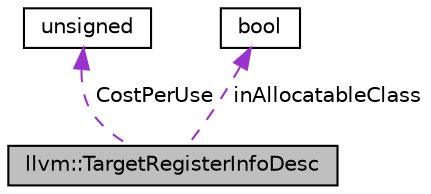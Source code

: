 digraph "llvm::TargetRegisterInfoDesc"
{
 // LATEX_PDF_SIZE
  bgcolor="transparent";
  edge [fontname="Helvetica",fontsize="10",labelfontname="Helvetica",labelfontsize="10"];
  node [fontname="Helvetica",fontsize="10",shape="box"];
  Node1 [label="llvm::TargetRegisterInfoDesc",height=0.2,width=0.4,color="black", fillcolor="grey75", style="filled", fontcolor="black",tooltip="Extra information, not in MCRegisterDesc, about registers."];
  Node2 -> Node1 [dir="back",color="darkorchid3",fontsize="10",style="dashed",label=" CostPerUse" ,fontname="Helvetica"];
  Node2 [label="unsigned",height=0.2,width=0.4,color="black",URL="$classunsigned.html",tooltip=" "];
  Node3 -> Node1 [dir="back",color="darkorchid3",fontsize="10",style="dashed",label=" inAllocatableClass" ,fontname="Helvetica"];
  Node3 [label="bool",height=0.2,width=0.4,color="black",URL="$classbool.html",tooltip=" "];
}
